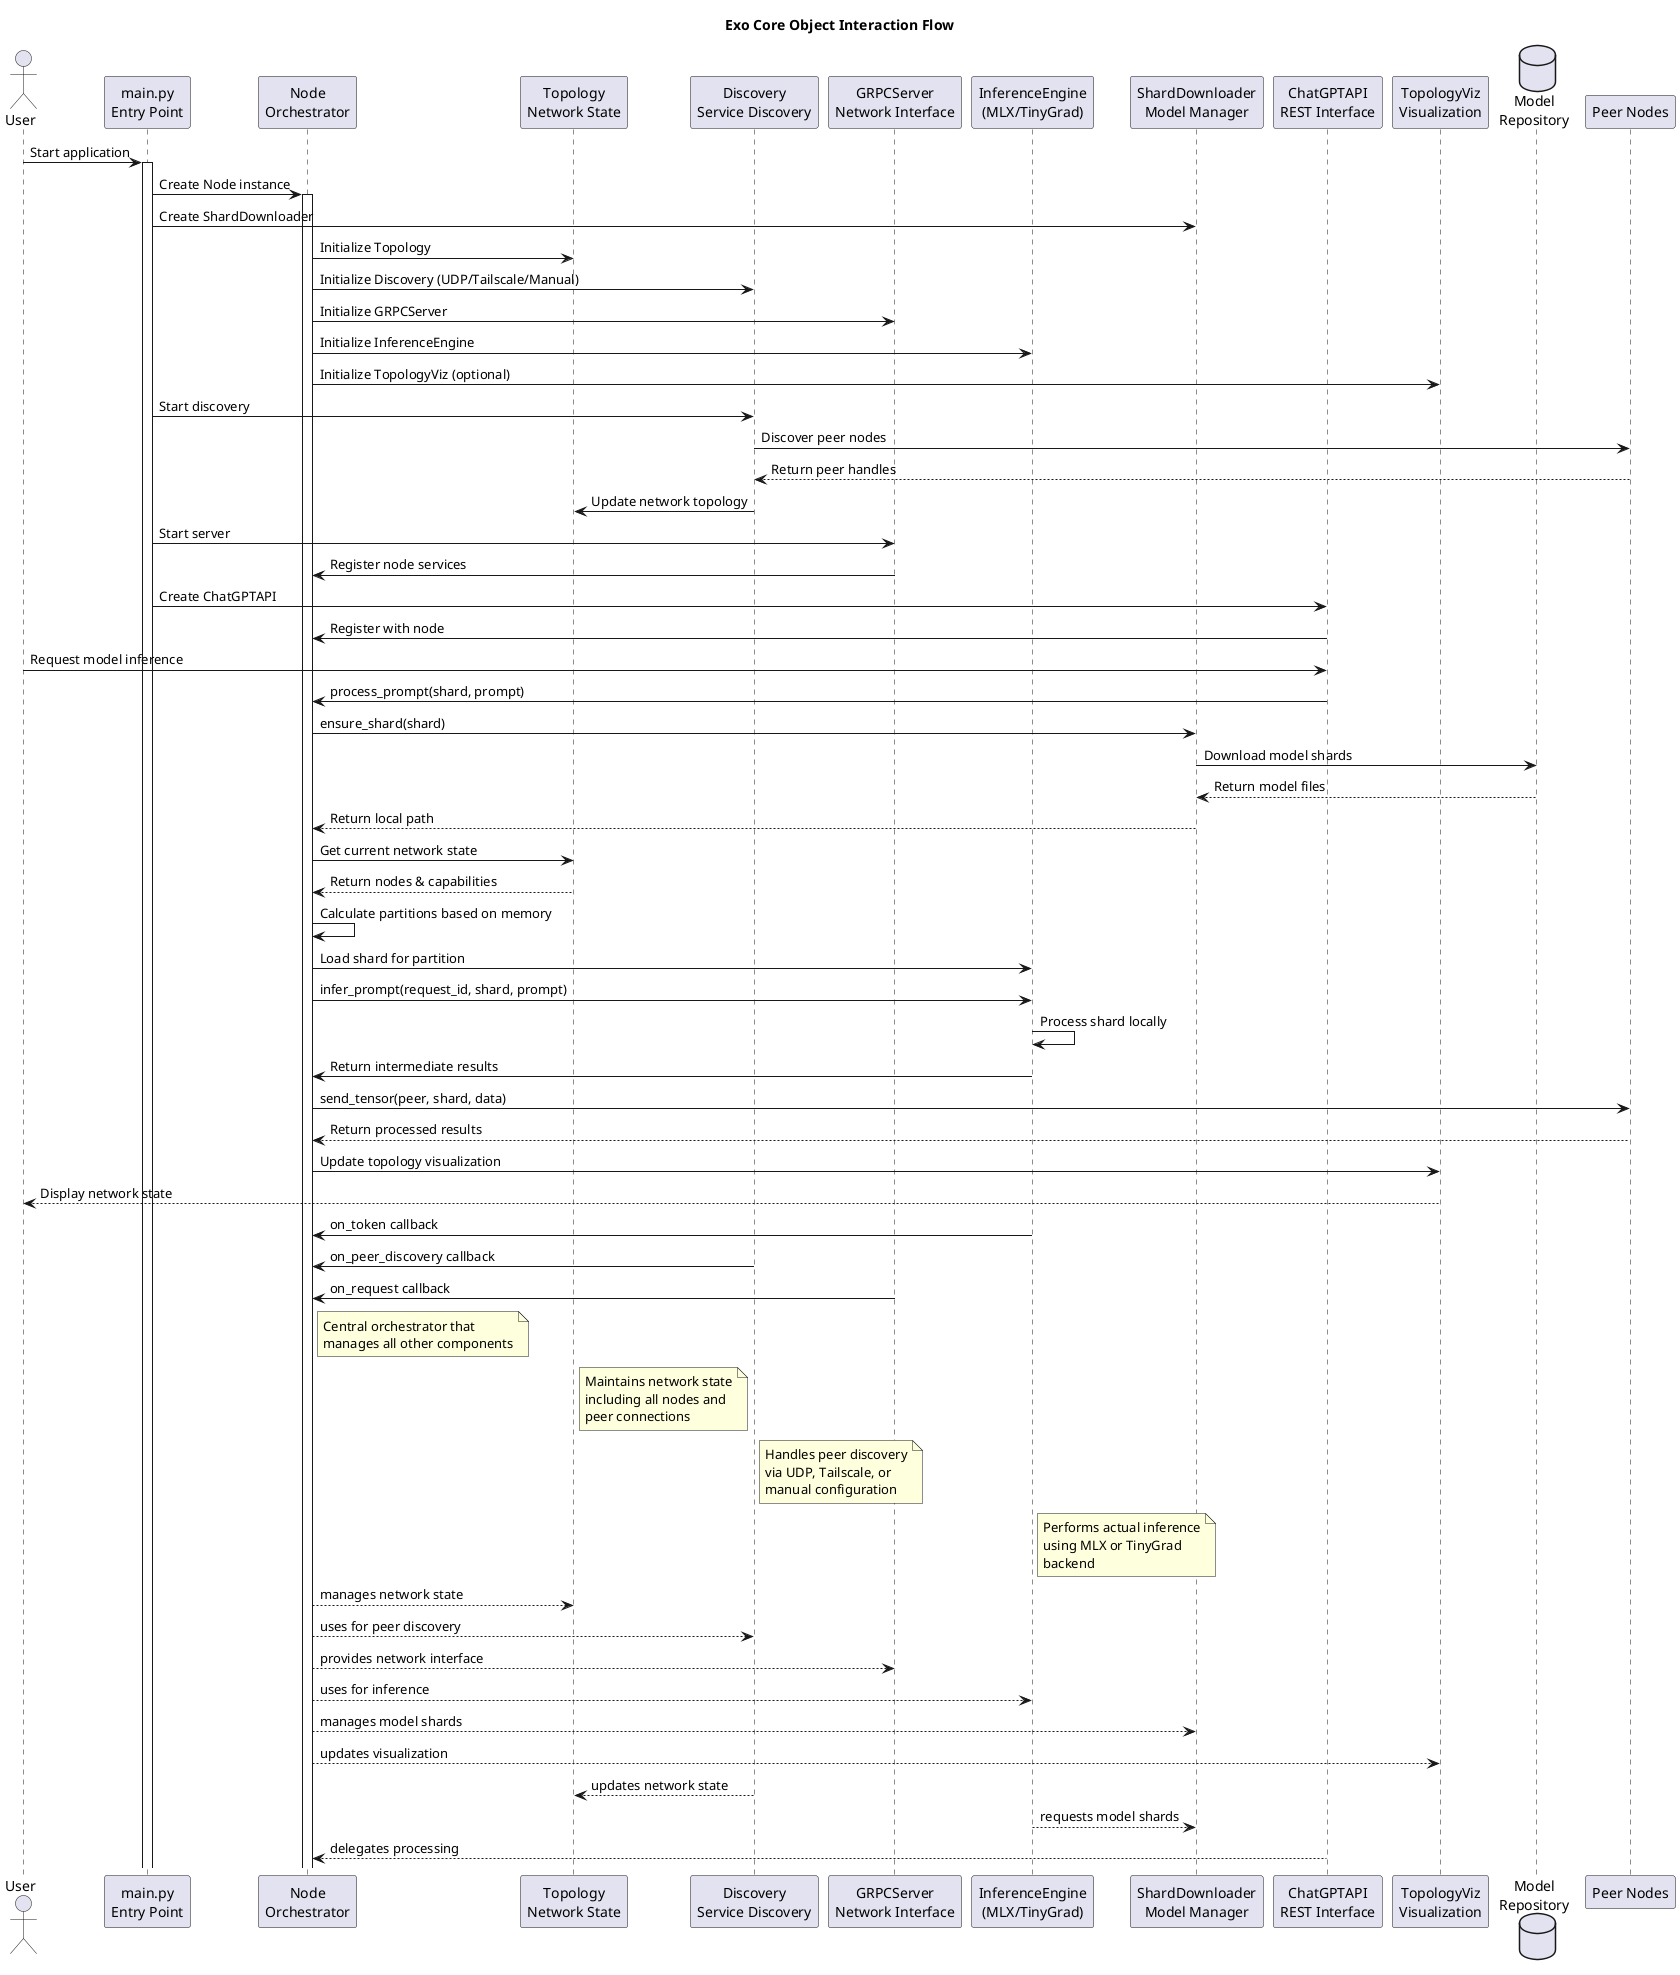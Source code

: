 @startuml
!define RECTANGLE class

title Exo Core Object Interaction Flow

' Main System Objects
actor User
participant "main.py\nEntry Point" as main
participant "Node\nOrchestrator" as node
participant "Topology\nNetwork State" as topology
participant "Discovery\nService Discovery" as discovery
participant "GRPCServer\nNetwork Interface" as server
participant "InferenceEngine\n(MLX/TinyGrad)" as engine
participant "ShardDownloader\nModel Manager" as downloader
participant "ChatGPTAPI\nREST Interface" as api
participant "TopologyViz\nVisualization" as viz

' External Resources
database "Model\nRepository" as models
participant "Peer Nodes" as peers

' Flow Diagram
User -> main : Start application
activate main
main -> node : Create Node instance
activate node

main -> downloader : Create ShardDownloader
node -> topology : Initialize Topology
node -> discovery : Initialize Discovery (UDP/Tailscale/Manual)
node -> server : Initialize GRPCServer
node -> engine : Initialize InferenceEngine
node -> viz : Initialize TopologyViz (optional)

main -> discovery : Start discovery
discovery -> peers : Discover peer nodes
peers --> discovery : Return peer handles
discovery -> topology : Update network topology

main -> server : Start server
server -> node : Register node services

main -> api : Create ChatGPTAPI
api -> node : Register with node

' User Interaction Flows

' 1. Model Loading Flow
User -> api : Request model inference
api -> node : process_prompt(shard, prompt)
node -> downloader : ensure_shard(shard)
downloader -> models : Download model shards
models --> downloader : Return model files
downloader --> node : Return local path

' 2. Partitioning Flow
node -> topology : Get current network state
topology --> node : Return nodes & capabilities
node -> node : Calculate partitions based on memory
node -> engine : Load shard for partition

' 3. Distributed Inference Flow
node -> engine : infer_prompt(request_id, shard, prompt)
engine -> engine : Process shard locally
engine -> node : Return intermediate results

node -> peers : send_tensor(peer, shard, data)
peers --> node : Return processed results

' 4. Status Updates
node -> viz : Update topology visualization
viz --> User : Display network state

' 5. Callback System
engine -> node : on_token callback
discovery -> node : on_peer_discovery callback
server -> node : on_request callback

' Object Lifecycle Notes
note right of node
	Central orchestrator that
	manages all other components
end note

note right of topology
Maintains network state
including all nodes and
peer connections
end note

note right of discovery
Handles peer discovery
via UDP, Tailscale, or
manual configuration
end note

note right of engine
Performs actual inference
using MLX or TinyGrad
backend
end note

' Key Object Relationships
node --> topology : manages network state
node --> discovery : uses for peer discovery
node --> server : provides network interface
node --> engine : uses for inference
node --> downloader : manages model shards
node --> viz : updates visualization

discovery --> topology : updates network state
engine --> downloader : requests model shards
api --> node : delegates processing

@enduml